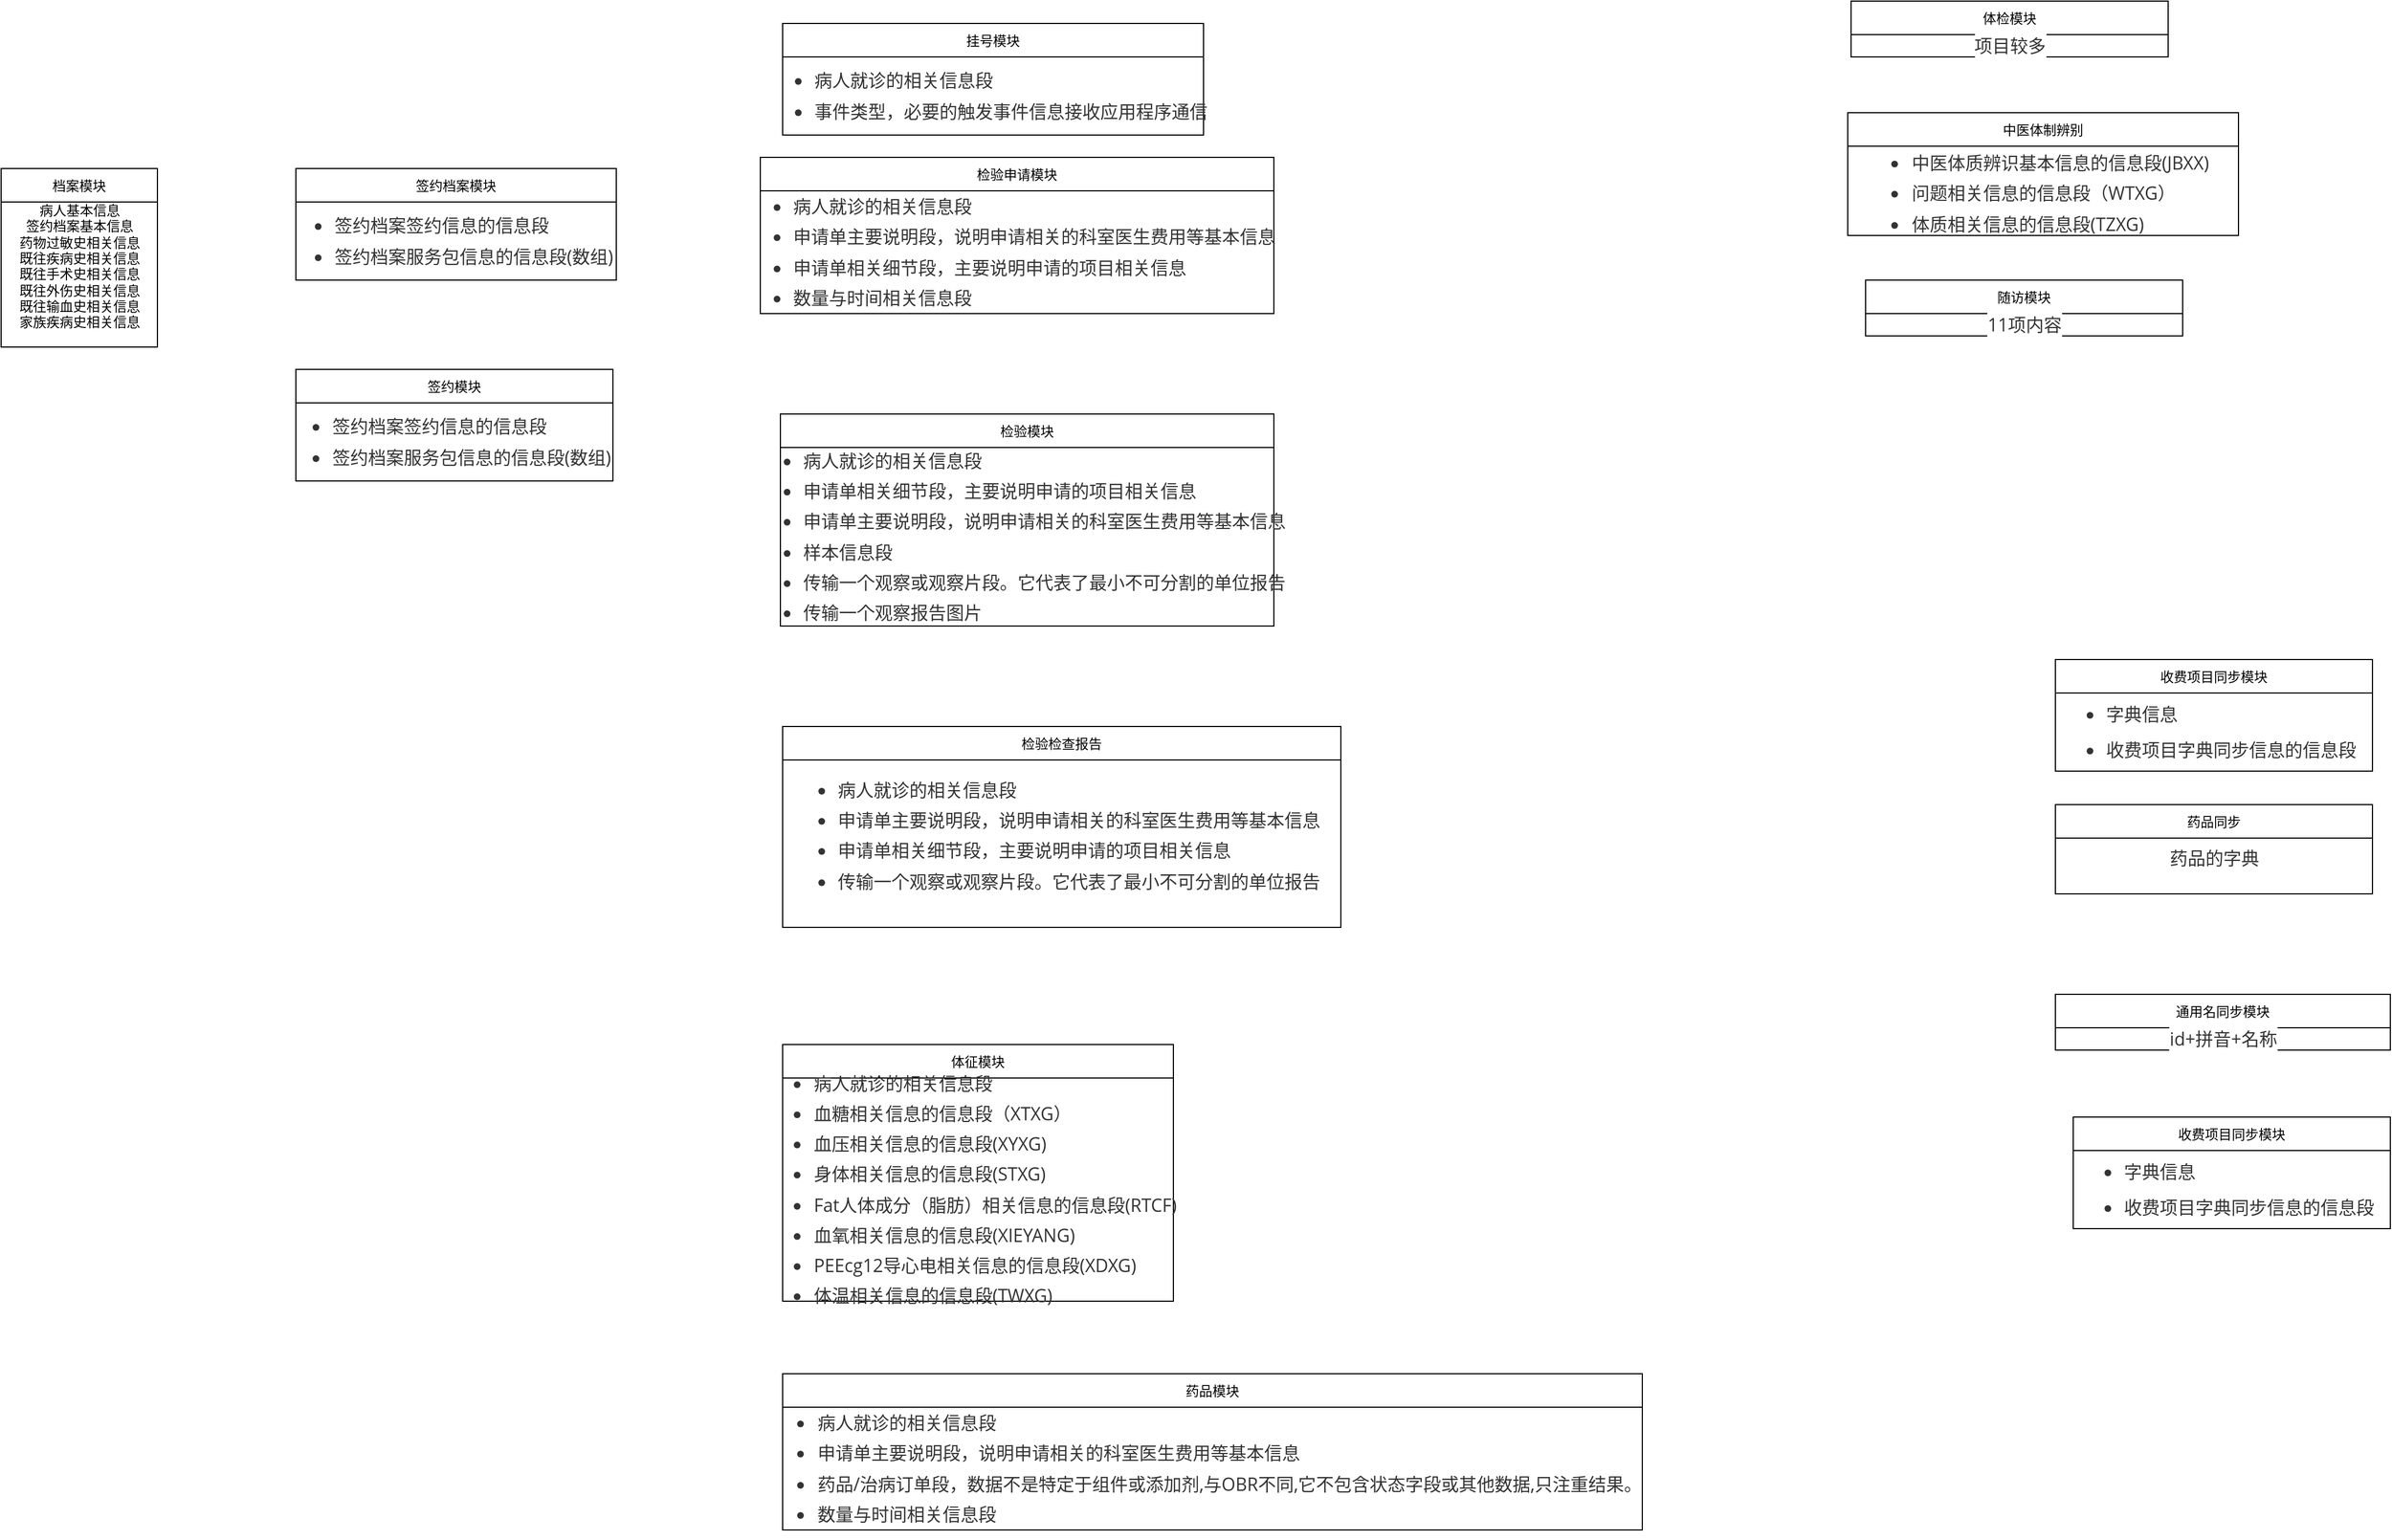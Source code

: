 <mxfile version="19.0.2" type="github">
  <diagram id="HjW6Bx54FUwouaJQwLBq" name="Page-1">
    <mxGraphModel dx="3201" dy="2258" grid="1" gridSize="10" guides="1" tooltips="1" connect="1" arrows="1" fold="1" page="1" pageScale="1" pageWidth="827" pageHeight="1169" math="0" shadow="0">
      <root>
        <mxCell id="0" />
        <mxCell id="1" parent="0" />
        <mxCell id="9AfMbRzPFio4UTHCIGQ_-1" value="档案模块" style="swimlane;fontStyle=0;childLayout=stackLayout;horizontal=1;startSize=30;horizontalStack=0;resizeParent=1;resizeParentMax=0;resizeLast=0;collapsible=1;marginBottom=0;" vertex="1" parent="1">
          <mxGeometry x="-700" y="-140" width="140" height="160" as="geometry" />
        </mxCell>
        <mxCell id="9AfMbRzPFio4UTHCIGQ_-6" value="&lt;div&gt;病人基本信息&lt;/div&gt;&lt;div&gt;签约档案基本信息&lt;/div&gt;&lt;div&gt;药物过敏史相关信息&lt;/div&gt;&lt;div&gt;既往疾病史相关信息&lt;/div&gt;&lt;div&gt;既往手术史相关信息&lt;/div&gt;&lt;div&gt;既往外伤史相关信息&lt;/div&gt;&lt;div&gt;既往输血史相关信息&lt;/div&gt;&lt;div&gt;家族疾病史相关信息&lt;/div&gt;&lt;div&gt;&lt;br&gt;&lt;/div&gt;" style="text;html=1;align=center;verticalAlign=middle;resizable=0;points=[];autosize=1;strokeColor=none;fillColor=none;" vertex="1" parent="9AfMbRzPFio4UTHCIGQ_-1">
          <mxGeometry y="30" width="140" height="130" as="geometry" />
        </mxCell>
        <mxCell id="9AfMbRzPFio4UTHCIGQ_-11" value="通用名同步模块" style="swimlane;fontStyle=0;childLayout=stackLayout;horizontal=1;startSize=30;horizontalStack=0;resizeParent=1;resizeParentMax=0;resizeLast=0;collapsible=1;marginBottom=0;" vertex="1" parent="1">
          <mxGeometry x="1140" y="600" width="300" height="50" as="geometry" />
        </mxCell>
        <mxCell id="9AfMbRzPFio4UTHCIGQ_-12" value="&lt;span style=&quot;color: rgb(51, 51, 51); font-family: &amp;quot;Open Sans&amp;quot;, &amp;quot;Clear Sans&amp;quot;, &amp;quot;Helvetica Neue&amp;quot;, Helvetica, Arial, sans-serif; font-size: 16px; text-align: left; background-color: rgb(255, 255, 255);&quot;&gt;id+拼音+名称&lt;/span&gt;" style="text;html=1;align=center;verticalAlign=middle;resizable=0;points=[];autosize=1;strokeColor=none;fillColor=none;" vertex="1" parent="9AfMbRzPFio4UTHCIGQ_-11">
          <mxGeometry y="30" width="300" height="20" as="geometry" />
        </mxCell>
        <mxCell id="9AfMbRzPFio4UTHCIGQ_-13" value="签约模块" style="swimlane;fontStyle=0;childLayout=stackLayout;horizontal=1;startSize=30;horizontalStack=0;resizeParent=1;resizeParentMax=0;resizeLast=0;collapsible=1;marginBottom=0;" vertex="1" parent="1">
          <mxGeometry x="-436" y="40" width="284" height="100" as="geometry" />
        </mxCell>
        <mxCell id="9AfMbRzPFio4UTHCIGQ_-14" value="&lt;ul style=&quot;box-sizing: border-box; margin: 0.8em 0px; padding-left: 30px; color: rgb(51, 51, 51); font-family: &amp;quot;Open Sans&amp;quot;, &amp;quot;Clear Sans&amp;quot;, &amp;quot;Helvetica Neue&amp;quot;, Helvetica, Arial, sans-serif; font-size: 16px; text-align: start;&quot; data-mark=&quot;*&quot; class=&quot;ul-list&quot;&gt;&lt;li style=&quot;box-sizing: border-box; margin: 0px; position: relative;&quot; class=&quot;md-focus-container&quot;&gt;&lt;p style=&quot;box-sizing: border-box; margin-block: 1rem; margin: 0.5rem 0px; width: inherit; position: relative;&quot;&gt;&lt;span style=&quot;box-sizing: border-box; display: block;&quot; class=&quot;md-line md-end-block md-focus&quot;&gt;&lt;span style=&quot;box-sizing: border-box;&quot; class=&quot;md-expand&quot;&gt;签约档案签约信息的信息段&lt;/span&gt;&lt;/span&gt;&lt;/p&gt;&lt;/li&gt;&lt;li style=&quot;box-sizing: border-box; margin: 0px; position: relative;&quot; class=&quot;&quot;&gt;&lt;p style=&quot;box-sizing: border-box; margin-block: 1rem; margin: 0.5rem 0px; width: inherit; position: relative;&quot;&gt;&lt;span style=&quot;box-sizing: border-box; display: block;&quot; class=&quot;md-line md-end-block md-focus&quot;&gt;&lt;span style=&quot;box-sizing: border-box;&quot; class=&quot;&quot;&gt;签约档案服务包信息的信息段(数组)&lt;/span&gt;&lt;/span&gt;&lt;/p&gt;&lt;/li&gt;&lt;/ul&gt;" style="text;html=1;align=center;verticalAlign=middle;resizable=0;points=[];autosize=1;strokeColor=none;fillColor=none;" vertex="1" parent="9AfMbRzPFio4UTHCIGQ_-13">
          <mxGeometry y="30" width="284" height="70" as="geometry" />
        </mxCell>
        <mxCell id="9AfMbRzPFio4UTHCIGQ_-15" value="挂号模块" style="swimlane;fontStyle=0;childLayout=stackLayout;horizontal=1;startSize=30;horizontalStack=0;resizeParent=1;resizeParentMax=0;resizeLast=0;collapsible=1;marginBottom=0;" vertex="1" parent="1">
          <mxGeometry y="-270" width="377" height="100" as="geometry" />
        </mxCell>
        <mxCell id="9AfMbRzPFio4UTHCIGQ_-16" value="&lt;ul style=&quot;box-sizing: border-box; margin: 0.8em 0px; padding-left: 30px; color: rgb(51, 51, 51); font-family: &amp;quot;Open Sans&amp;quot;, &amp;quot;Clear Sans&amp;quot;, &amp;quot;Helvetica Neue&amp;quot;, Helvetica, Arial, sans-serif; font-size: 16px; text-align: start;&quot; data-mark=&quot;*&quot; class=&quot;ul-list&quot;&gt;&lt;li style=&quot;box-sizing: border-box; margin: 0px; position: relative;&quot; class=&quot;md-focus-container&quot;&gt;&lt;p style=&quot;box-sizing: border-box; margin-block: 1rem; margin: 0.5rem 0px; width: inherit; position: relative;&quot;&gt;&lt;span style=&quot;box-sizing: border-box; display: block;&quot; class=&quot;md-line md-end-block md-focus&quot;&gt;&lt;span style=&quot;box-sizing: border-box;&quot; class=&quot;md-expand&quot;&gt;病人就诊的相关信息段&lt;/span&gt;&lt;/span&gt;&lt;/p&gt;&lt;/li&gt;&lt;li style=&quot;box-sizing: border-box; margin: 0px; position: relative;&quot; class=&quot;&quot;&gt;&lt;p style=&quot;box-sizing: border-box; margin-block: 1rem; margin: 0.5rem 0px; width: inherit; position: relative;&quot;&gt;&lt;span style=&quot;box-sizing: border-box; display: block;&quot; class=&quot;md-line md-end-block md-focus&quot;&gt;&lt;span style=&quot;box-sizing: border-box;&quot; class=&quot;&quot;&gt;事件类型，必要的触发事件信息接收应用程序通信&lt;/span&gt;&lt;/span&gt;&lt;/p&gt;&lt;/li&gt;&lt;/ul&gt;" style="text;html=1;align=center;verticalAlign=middle;resizable=0;points=[];autosize=1;strokeColor=none;fillColor=none;" vertex="1" parent="9AfMbRzPFio4UTHCIGQ_-15">
          <mxGeometry y="30" width="377" height="70" as="geometry" />
        </mxCell>
        <mxCell id="9AfMbRzPFio4UTHCIGQ_-18" value="签约档案模块" style="swimlane;fontStyle=0;childLayout=stackLayout;horizontal=1;startSize=30;horizontalStack=0;resizeParent=1;resizeParentMax=0;resizeLast=0;collapsible=1;marginBottom=0;" vertex="1" parent="1">
          <mxGeometry x="-436" y="-140" width="287" height="100" as="geometry" />
        </mxCell>
        <mxCell id="9AfMbRzPFio4UTHCIGQ_-19" value="&lt;div style=&quot;text-align: left;&quot;&gt;&lt;ul style=&quot;box-sizing: border-box; margin: 0.8em 0px; padding-left: 30px; color: rgb(51, 51, 51); font-family: &amp;quot;Open Sans&amp;quot;, &amp;quot;Clear Sans&amp;quot;, &amp;quot;Helvetica Neue&amp;quot;, Helvetica, Arial, sans-serif; font-size: 16px;&quot; data-mark=&quot;*&quot; class=&quot;ul-list&quot;&gt;&lt;li style=&quot;box-sizing: border-box; margin: 0px; position: relative;&quot; class=&quot;md-focus-container&quot;&gt;&lt;p style=&quot;box-sizing: border-box; margin-block: 1rem; margin: 0.5rem 0px; width: inherit; position: relative;&quot;&gt;&lt;span style=&quot;box-sizing: border-box; display: block;&quot; class=&quot;md-line md-end-block md-focus&quot;&gt;&lt;span style=&quot;box-sizing: border-box;&quot; class=&quot;md-expand&quot;&gt;签约档案签约信息的信息段 &lt;/span&gt;&lt;/span&gt;&lt;/p&gt;&lt;/li&gt;&lt;li style=&quot;box-sizing: border-box; margin: 0px; position: relative;&quot; class=&quot;&quot;&gt;&lt;p style=&quot;box-sizing: border-box; margin-block: 1rem; margin: 0.5rem 0px; width: inherit; position: relative;&quot;&gt;&lt;span style=&quot;box-sizing: border-box; display: block;&quot; class=&quot;md-line md-end-block md-focus&quot;&gt;&lt;span style=&quot;box-sizing: border-box;&quot; class=&quot;&quot;&gt;签约档案服务包信息的信息段(数组)&lt;/span&gt;&lt;/span&gt;&lt;/p&gt;&lt;/li&gt;&lt;/ul&gt;&lt;/div&gt;" style="text;html=1;align=center;verticalAlign=middle;resizable=0;points=[];autosize=1;strokeColor=none;fillColor=none;" vertex="1" parent="9AfMbRzPFio4UTHCIGQ_-18">
          <mxGeometry y="30" width="287" height="70" as="geometry" />
        </mxCell>
        <mxCell id="9AfMbRzPFio4UTHCIGQ_-20" value="体征模块" style="swimlane;fontStyle=0;childLayout=stackLayout;horizontal=1;startSize=30;horizontalStack=0;resizeParent=1;resizeParentMax=0;resizeLast=0;collapsible=1;marginBottom=0;" vertex="1" parent="1">
          <mxGeometry y="645" width="350" height="230" as="geometry" />
        </mxCell>
        <mxCell id="9AfMbRzPFio4UTHCIGQ_-21" value="&lt;div style=&quot;text-align: left;&quot;&gt;&lt;ul style=&quot;box-sizing: border-box; margin: 0.8em 0px; padding-left: 30px; color: rgb(51, 51, 51); font-family: &amp;quot;Open Sans&amp;quot;, &amp;quot;Clear Sans&amp;quot;, &amp;quot;Helvetica Neue&amp;quot;, Helvetica, Arial, sans-serif; font-size: 16px;&quot; data-mark=&quot;*&quot; class=&quot;ul-list&quot;&gt;&lt;li style=&quot;box-sizing: border-box; margin: 0px; position: relative;&quot; class=&quot;&quot;&gt;&lt;p style=&quot;box-sizing: border-box; margin-block: 1rem; margin: 0.5rem 0px; width: inherit; position: relative;&quot;&gt;&lt;span style=&quot;box-sizing: border-box; display: block;&quot; class=&quot;md-line md-end-block&quot;&gt;&lt;span style=&quot;box-sizing: border-box;&quot; class=&quot;md-expand&quot;&gt;病人就诊的相关信息段&lt;/span&gt;&lt;/span&gt;&lt;/p&gt;&lt;/li&gt;&lt;li style=&quot;box-sizing: border-box; margin: 0px; position: relative;&quot;&gt;&lt;p style=&quot;box-sizing: border-box; margin-block: 1rem; margin: 0.5rem 0px; width: inherit; position: relative;&quot;&gt;&lt;span style=&quot;box-sizing: border-box; display: block;&quot; class=&quot;md-line md-end-block&quot;&gt;&lt;span style=&quot;box-sizing: border-box;&quot;&gt;血糖相关信息的信息段（XTXG）&lt;/span&gt;&lt;/span&gt;&lt;/p&gt;&lt;/li&gt;&lt;li style=&quot;box-sizing: border-box; margin: 0px; position: relative;&quot;&gt;&lt;p style=&quot;box-sizing: border-box; margin-block: 1rem; margin: 0.5rem 0px; width: inherit; position: relative;&quot;&gt;&lt;span style=&quot;box-sizing: border-box; display: block;&quot; class=&quot;md-line md-end-block&quot;&gt;&lt;span style=&quot;box-sizing: border-box;&quot;&gt;血压相关信息的信息段(XYXG)&lt;/span&gt;&lt;/span&gt;&lt;/p&gt;&lt;/li&gt;&lt;li style=&quot;box-sizing: border-box; margin: 0px; position: relative;&quot;&gt;&lt;p style=&quot;box-sizing: border-box; margin-block: 1rem; margin: 0.5rem 0px; width: inherit; position: relative;&quot;&gt;&lt;span style=&quot;box-sizing: border-box; display: block;&quot; class=&quot;md-line md-end-block&quot;&gt;&lt;span style=&quot;box-sizing: border-box;&quot;&gt;身体相关信息的信息段(STXG)&lt;/span&gt;&lt;/span&gt;&lt;/p&gt;&lt;/li&gt;&lt;li style=&quot;box-sizing: border-box; margin: 0px; position: relative;&quot;&gt;&lt;p style=&quot;box-sizing: border-box; margin-block: 1rem; margin: 0.5rem 0px; width: inherit; position: relative;&quot;&gt;&lt;span style=&quot;box-sizing: border-box; display: block;&quot; class=&quot;md-line md-end-block&quot;&gt;&lt;span style=&quot;box-sizing: border-box;&quot;&gt;Fat人体成分（脂肪）相关信息的信息段(RTCF)&lt;/span&gt;&lt;/span&gt;&lt;/p&gt;&lt;/li&gt;&lt;li style=&quot;box-sizing: border-box; margin: 0px; position: relative;&quot;&gt;&lt;p style=&quot;box-sizing: border-box; margin-block: 1rem; margin: 0.5rem 0px; width: inherit; position: relative;&quot;&gt;&lt;span style=&quot;box-sizing: border-box; display: block;&quot; class=&quot;md-line md-end-block&quot;&gt;&lt;span style=&quot;box-sizing: border-box;&quot;&gt;血氧相关信息的信息段(XIEYANG)&lt;/span&gt;&lt;/span&gt;&lt;/p&gt;&lt;/li&gt;&lt;li style=&quot;box-sizing: border-box; margin: 0px; position: relative;&quot;&gt;&lt;p style=&quot;box-sizing: border-box; margin-block: 1rem; margin: 0.5rem 0px; width: inherit; position: relative;&quot;&gt;&lt;span style=&quot;box-sizing: border-box; display: block;&quot; class=&quot;md-line md-end-block&quot;&gt;&lt;span style=&quot;box-sizing: border-box;&quot;&gt;PEEcg12导心电相关信息的信息段(XDXG)&lt;/span&gt;&lt;/span&gt;&lt;/p&gt;&lt;/li&gt;&lt;li style=&quot;box-sizing: border-box; margin: 0px; position: relative;&quot; class=&quot;md-focus-container&quot;&gt;&lt;p style=&quot;box-sizing: border-box; margin-block: 1rem; margin: 0.5rem 0px; width: inherit; position: relative;&quot;&gt;&lt;span style=&quot;box-sizing: border-box; display: block;&quot; class=&quot;md-line md-end-block md-focus&quot;&gt;&lt;span style=&quot;box-sizing: border-box;&quot; class=&quot;&quot;&gt;体温相关信息的信息段(TWXG)&lt;/span&gt;&lt;/span&gt;&lt;/p&gt;&lt;/li&gt;&lt;/ul&gt;&lt;/div&gt;" style="text;html=1;align=center;verticalAlign=middle;resizable=0;points=[];autosize=1;strokeColor=none;fillColor=none;" vertex="1" parent="9AfMbRzPFio4UTHCIGQ_-20">
          <mxGeometry y="30" width="350" height="200" as="geometry" />
        </mxCell>
        <mxCell id="9AfMbRzPFio4UTHCIGQ_-25" value="检验模块" style="swimlane;fontStyle=0;childLayout=stackLayout;horizontal=1;startSize=30;horizontalStack=0;resizeParent=1;resizeParentMax=0;resizeLast=0;collapsible=1;marginBottom=0;" vertex="1" parent="1">
          <mxGeometry x="-2" y="80" width="442" height="190" as="geometry" />
        </mxCell>
        <mxCell id="9AfMbRzPFio4UTHCIGQ_-26" value="&lt;div style=&quot;text-align: left;&quot;&gt;&lt;ul style=&quot;box-sizing: border-box; margin: 0.8em 0px; padding-left: 30px; color: rgb(51, 51, 51); font-family: &amp;quot;Open Sans&amp;quot;, &amp;quot;Clear Sans&amp;quot;, &amp;quot;Helvetica Neue&amp;quot;, Helvetica, Arial, sans-serif; font-size: 16px;&quot; data-mark=&quot;*&quot; class=&quot;ul-list&quot;&gt;&lt;li style=&quot;box-sizing: border-box; margin: 0px; position: relative;&quot; class=&quot;&quot;&gt;&lt;p style=&quot;box-sizing: border-box; margin-block: 1rem; margin: 0.5rem 0px; width: inherit; position: relative;&quot;&gt;&lt;span style=&quot;box-sizing: border-box; display: block;&quot; class=&quot;md-line md-end-block&quot;&gt;&lt;span style=&quot;box-sizing: border-box;&quot; class=&quot;md-expand&quot;&gt;病人就诊的相关信息段&lt;/span&gt;&lt;/span&gt;&lt;/p&gt;&lt;/li&gt;&lt;li style=&quot;box-sizing: border-box; margin: 0px; position: relative;&quot;&gt;&lt;p style=&quot;box-sizing: border-box; margin-block: 1rem; margin: 0.5rem 0px; width: inherit; position: relative;&quot;&gt;&lt;span style=&quot;box-sizing: border-box; display: block;&quot; class=&quot;md-line md-end-block&quot;&gt;&lt;span style=&quot;box-sizing: border-box;&quot;&gt;申请单相关细节段，主要说明申请的项目相关信息&lt;/span&gt;&lt;/span&gt;&lt;/p&gt;&lt;/li&gt;&lt;li style=&quot;box-sizing: border-box; margin: 0px; position: relative;&quot;&gt;&lt;p style=&quot;box-sizing: border-box; margin-block: 1rem; margin: 0.5rem 0px; width: inherit; position: relative;&quot;&gt;&lt;span style=&quot;box-sizing: border-box; display: block;&quot; class=&quot;md-line md-end-block&quot;&gt;&lt;span style=&quot;box-sizing: border-box;&quot;&gt;申请单主要说明段，说明申请相关的科室医生费用等基本信息&lt;/span&gt;&lt;/span&gt;&lt;/p&gt;&lt;/li&gt;&lt;li style=&quot;box-sizing: border-box; margin: 0px; position: relative;&quot;&gt;&lt;p style=&quot;box-sizing: border-box; margin-block: 1rem; margin: 0.5rem 0px; width: inherit; position: relative;&quot;&gt;&lt;span style=&quot;box-sizing: border-box; display: block;&quot; class=&quot;md-line md-end-block&quot;&gt;&lt;span style=&quot;box-sizing: border-box;&quot;&gt;样本信息段&lt;/span&gt;&lt;/span&gt;&lt;/p&gt;&lt;/li&gt;&lt;li style=&quot;box-sizing: border-box; margin: 0px; position: relative;&quot;&gt;&lt;p style=&quot;box-sizing: border-box; margin-block: 1rem; margin: 0.5rem 0px; width: inherit; position: relative;&quot;&gt;&lt;span style=&quot;box-sizing: border-box; display: block;&quot; class=&quot;md-line md-end-block&quot;&gt;&lt;span style=&quot;box-sizing: border-box;&quot;&gt;传输一个观察或观察片段。它代表了最小不可分割的单位报告&lt;/span&gt;&lt;/span&gt;&lt;/p&gt;&lt;/li&gt;&lt;li style=&quot;box-sizing: border-box; margin: 0px; position: relative;&quot; class=&quot;md-focus-container&quot;&gt;&lt;p style=&quot;box-sizing: border-box; margin-block: 1rem; margin: 0.5rem 0px; width: inherit; position: relative;&quot;&gt;&lt;span style=&quot;box-sizing: border-box; display: block;&quot; class=&quot;md-line md-end-block md-focus&quot;&gt;&lt;span style=&quot;box-sizing: border-box;&quot; class=&quot;&quot;&gt;传输一个观察报告图片&lt;/span&gt;&lt;/span&gt;&lt;/p&gt;&lt;/li&gt;&lt;/ul&gt;&lt;/div&gt;" style="text;html=1;align=center;verticalAlign=middle;resizable=0;points=[];autosize=1;strokeColor=none;fillColor=none;" vertex="1" parent="9AfMbRzPFio4UTHCIGQ_-25">
          <mxGeometry y="30" width="442" height="160" as="geometry" />
        </mxCell>
        <mxCell id="9AfMbRzPFio4UTHCIGQ_-27" value="收费项目同步模块" style="swimlane;fontStyle=0;childLayout=stackLayout;horizontal=1;startSize=30;horizontalStack=0;resizeParent=1;resizeParentMax=0;resizeLast=0;collapsible=1;marginBottom=0;" vertex="1" parent="1">
          <mxGeometry x="1140" y="300" width="284" height="100" as="geometry" />
        </mxCell>
        <mxCell id="9AfMbRzPFio4UTHCIGQ_-28" value="&lt;div style=&quot;text-align: left;&quot;&gt;&lt;ul style=&quot;box-sizing: border-box; margin: 0.8em 0px; padding-left: 30px; color: rgb(51, 51, 51); font-family: &amp;quot;Open Sans&amp;quot;, &amp;quot;Clear Sans&amp;quot;, &amp;quot;Helvetica Neue&amp;quot;, Helvetica, Arial, sans-serif; font-size: 16px;&quot; data-mark=&quot;*&quot; class=&quot;ul-list&quot;&gt;&lt;li style=&quot;box-sizing: border-box; margin: 0px; position: relative;&quot; class=&quot;md-focus-container&quot;&gt;&lt;p style=&quot;box-sizing: border-box; margin-block: 1rem; margin: 0.5rem 0px; width: inherit; position: relative;&quot;&gt;&lt;span style=&quot;box-sizing: border-box; display: block;&quot; class=&quot;md-line md-end-block md-focus&quot;&gt;&lt;span style=&quot;box-sizing: border-box;&quot; class=&quot;md-expand&quot;&gt;字典信息&lt;/span&gt;&lt;/span&gt;&lt;/p&gt;&lt;/li&gt;&lt;/ul&gt;&lt;ul style=&quot;box-sizing: border-box; margin: 0.8em 0px; padding-left: 30px; color: rgb(51, 51, 51); font-family: &amp;quot;Open Sans&amp;quot;, &amp;quot;Clear Sans&amp;quot;, &amp;quot;Helvetica Neue&amp;quot;, Helvetica, Arial, sans-serif; font-size: 16px;&quot; data-mark=&quot;*&quot; class=&quot;ul-list&quot;&gt;&lt;li style=&quot;box-sizing: border-box; margin: 0px; position: relative;&quot; class=&quot;&quot;&gt;&lt;p style=&quot;box-sizing: border-box; margin-block: 1rem; margin: 0.5rem 0px; width: inherit; position: relative;&quot;&gt;&lt;span style=&quot;box-sizing: border-box; display: block;&quot; class=&quot;md-line md-end-block md-focus&quot;&gt;&lt;span style=&quot;box-sizing: border-box;&quot; class=&quot;&quot;&gt;收费项目字典同步信息的信息段&lt;/span&gt;&lt;/span&gt;&lt;/p&gt;&lt;/li&gt;&lt;/ul&gt;&lt;/div&gt;" style="text;html=1;align=center;verticalAlign=middle;resizable=0;points=[];autosize=1;strokeColor=none;fillColor=none;" vertex="1" parent="9AfMbRzPFio4UTHCIGQ_-27">
          <mxGeometry y="30" width="284" height="70" as="geometry" />
        </mxCell>
        <mxCell id="9AfMbRzPFio4UTHCIGQ_-29" value="体检模块" style="swimlane;fontStyle=0;childLayout=stackLayout;horizontal=1;startSize=30;horizontalStack=0;resizeParent=1;resizeParentMax=0;resizeLast=0;collapsible=1;marginBottom=0;" vertex="1" parent="1">
          <mxGeometry x="957" y="-290" width="284" height="50" as="geometry" />
        </mxCell>
        <mxCell id="9AfMbRzPFio4UTHCIGQ_-30" value="&lt;div style=&quot;text-align: left;&quot;&gt;&lt;span style=&quot;color: rgb(51, 51, 51); font-family: &amp;quot;Open Sans&amp;quot;, &amp;quot;Clear Sans&amp;quot;, &amp;quot;Helvetica Neue&amp;quot;, Helvetica, Arial, sans-serif; font-size: 16px; background-color: rgb(255, 255, 255);&quot;&gt;项目较多&lt;/span&gt;&lt;font face=&quot;Open Sans, Clear Sans, Helvetica Neue, Helvetica, Arial, sans-serif&quot; color=&quot;#333333&quot;&gt;&lt;span style=&quot;font-size: 16px;&quot;&gt;&lt;br&gt;&lt;/span&gt;&lt;/font&gt;&lt;/div&gt;" style="text;html=1;align=center;verticalAlign=middle;resizable=0;points=[];autosize=1;strokeColor=none;fillColor=none;" vertex="1" parent="9AfMbRzPFio4UTHCIGQ_-29">
          <mxGeometry y="30" width="284" height="20" as="geometry" />
        </mxCell>
        <mxCell id="9AfMbRzPFio4UTHCIGQ_-31" value="检验申请模块" style="swimlane;fontStyle=0;childLayout=stackLayout;horizontal=1;startSize=30;horizontalStack=0;resizeParent=1;resizeParentMax=0;resizeLast=0;collapsible=1;marginBottom=0;" vertex="1" parent="1">
          <mxGeometry x="-20" y="-150" width="460" height="140" as="geometry" />
        </mxCell>
        <mxCell id="9AfMbRzPFio4UTHCIGQ_-32" value="&lt;div style=&quot;text-align: left;&quot;&gt;&lt;ul style=&quot;box-sizing: border-box; margin: 0.8em 0px; padding-left: 30px; color: rgb(51, 51, 51); font-family: &amp;quot;Open Sans&amp;quot;, &amp;quot;Clear Sans&amp;quot;, &amp;quot;Helvetica Neue&amp;quot;, Helvetica, Arial, sans-serif; font-size: 16px;&quot; data-mark=&quot;*&quot; class=&quot;ul-list&quot;&gt;&lt;li style=&quot;box-sizing: border-box; margin: 0px; position: relative;&quot; class=&quot;md-focus-container&quot;&gt;&lt;p style=&quot;box-sizing: border-box; margin-block: 1rem; margin: 0.5rem 0px; width: inherit; position: relative;&quot;&gt;&lt;span style=&quot;box-sizing: border-box; display: block;&quot; class=&quot;md-line md-end-block md-focus&quot;&gt;&lt;span style=&quot;box-sizing: border-box;&quot; class=&quot;md-expand&quot;&gt;病人就诊的相关信息段&lt;/span&gt;&lt;/span&gt;&lt;/p&gt;&lt;/li&gt;&lt;li style=&quot;box-sizing: border-box; margin: 0px; position: relative;&quot; class=&quot;&quot;&gt;&lt;p style=&quot;box-sizing: border-box; margin-block: 1rem; margin: 0.5rem 0px; width: inherit; position: relative;&quot;&gt;&lt;span style=&quot;box-sizing: border-box; display: block;&quot; class=&quot;md-line md-end-block&quot;&gt;&lt;span style=&quot;box-sizing: border-box;&quot; class=&quot;&quot;&gt;申请单主要说明段，说明申请相关的科室医生费用等基本信息&lt;/span&gt;&lt;/span&gt;&lt;/p&gt;&lt;/li&gt;&lt;li style=&quot;box-sizing: border-box; margin: 0px; position: relative;&quot;&gt;&lt;p style=&quot;box-sizing: border-box; margin-block: 1rem; margin: 0.5rem 0px; width: inherit; position: relative;&quot;&gt;&lt;span style=&quot;box-sizing: border-box; display: block;&quot; class=&quot;md-line md-end-block&quot;&gt;&lt;span style=&quot;box-sizing: border-box;&quot;&gt;申请单相关细节段，主要说明申请的项目相关信息&lt;/span&gt;&lt;/span&gt;&lt;/p&gt;&lt;/li&gt;&lt;li style=&quot;box-sizing: border-box; margin: 0px; position: relative;&quot; class=&quot;&quot;&gt;&lt;p style=&quot;box-sizing: border-box; margin-block: 1rem; margin: 0.5rem 0px; width: inherit; position: relative;&quot;&gt;&lt;span style=&quot;box-sizing: border-box; display: block;&quot; class=&quot;md-line md-end-block md-focus&quot;&gt;&lt;span style=&quot;box-sizing: border-box;&quot; class=&quot;&quot;&gt;数量与时间相关信息段&lt;/span&gt;&lt;/span&gt;&lt;/p&gt;&lt;/li&gt;&lt;/ul&gt;&lt;/div&gt;" style="text;html=1;align=center;verticalAlign=middle;resizable=0;points=[];autosize=1;strokeColor=none;fillColor=none;" vertex="1" parent="9AfMbRzPFio4UTHCIGQ_-31">
          <mxGeometry y="30" width="460" height="110" as="geometry" />
        </mxCell>
        <mxCell id="9AfMbRzPFio4UTHCIGQ_-33" value="随访模块" style="swimlane;fontStyle=0;childLayout=stackLayout;horizontal=1;startSize=30;horizontalStack=0;resizeParent=1;resizeParentMax=0;resizeLast=0;collapsible=1;marginBottom=0;" vertex="1" parent="1">
          <mxGeometry x="970" y="-40" width="284" height="50" as="geometry" />
        </mxCell>
        <mxCell id="9AfMbRzPFio4UTHCIGQ_-34" value="&lt;div style=&quot;text-align: left;&quot;&gt;&lt;div&gt;&lt;span style=&quot;color: rgb(51, 51, 51); font-family: &amp;quot;Open Sans&amp;quot;, &amp;quot;Clear Sans&amp;quot;, &amp;quot;Helvetica Neue&amp;quot;, Helvetica, Arial, sans-serif; font-size: 16px; background-color: rgb(255, 255, 255);&quot;&gt;11项内容&lt;/span&gt;&lt;font face=&quot;Open Sans, Clear Sans, Helvetica Neue, Helvetica, Arial, sans-serif&quot; color=&quot;#333333&quot;&gt;&lt;span style=&quot;font-size: 16px;&quot;&gt;&lt;br&gt;&lt;/span&gt;&lt;/font&gt;&lt;/div&gt;&lt;/div&gt;" style="text;html=1;align=center;verticalAlign=middle;resizable=0;points=[];autosize=1;strokeColor=none;fillColor=none;" vertex="1" parent="9AfMbRzPFio4UTHCIGQ_-33">
          <mxGeometry y="30" width="284" height="20" as="geometry" />
        </mxCell>
        <mxCell id="9AfMbRzPFio4UTHCIGQ_-35" value="药品模块" style="swimlane;fontStyle=0;childLayout=stackLayout;horizontal=1;startSize=30;horizontalStack=0;resizeParent=1;resizeParentMax=0;resizeLast=0;collapsible=1;marginBottom=0;" vertex="1" parent="1">
          <mxGeometry y="940" width="770" height="140" as="geometry" />
        </mxCell>
        <mxCell id="9AfMbRzPFio4UTHCIGQ_-36" value="&lt;div style=&quot;text-align: left;&quot;&gt;&lt;div&gt;&lt;ul style=&quot;box-sizing: border-box; margin: 0.8em 0px; padding-left: 30px; color: rgb(51, 51, 51); font-family: &amp;quot;Open Sans&amp;quot;, &amp;quot;Clear Sans&amp;quot;, &amp;quot;Helvetica Neue&amp;quot;, Helvetica, Arial, sans-serif; font-size: 16px;&quot; data-mark=&quot;*&quot; class=&quot;ul-list&quot;&gt;&lt;li style=&quot;box-sizing: border-box; margin: 0px; position: relative;&quot; class=&quot;&quot;&gt;&lt;p style=&quot;box-sizing: border-box; margin-block: 1rem; margin: 0.5rem 0px; width: inherit; position: relative;&quot;&gt;&lt;span style=&quot;box-sizing: border-box; display: block;&quot; class=&quot;md-line md-end-block&quot;&gt;&lt;span style=&quot;box-sizing: border-box;&quot; class=&quot;md-expand&quot;&gt;病人就诊的相关信息段&lt;/span&gt;&lt;/span&gt;&lt;/p&gt;&lt;/li&gt;&lt;li style=&quot;box-sizing: border-box; margin: 0px; position: relative;&quot;&gt;&lt;p style=&quot;box-sizing: border-box; margin-block: 1rem; margin: 0.5rem 0px; width: inherit; position: relative;&quot;&gt;&lt;span style=&quot;box-sizing: border-box; display: block;&quot; class=&quot;md-line md-end-block&quot;&gt;&lt;span style=&quot;box-sizing: border-box;&quot;&gt;申请单主要说明段，说明申请相关的科室医生费用等基本信息&lt;/span&gt;&lt;/span&gt;&lt;/p&gt;&lt;/li&gt;&lt;li style=&quot;box-sizing: border-box; margin: 0px; position: relative;&quot; class=&quot;&quot;&gt;&lt;p style=&quot;box-sizing: border-box; margin-block: 1rem; margin: 0.5rem 0px; width: inherit; position: relative;&quot;&gt;&lt;span style=&quot;box-sizing: border-box; display: block;&quot; class=&quot;md-line md-end-block&quot;&gt;&lt;span style=&quot;box-sizing: border-box;&quot;&gt;药品/治病订单段，数据不是特定于组件或添加剂,与OBR不同,它不包含状态字段或其他数据,只注重结果。&lt;/span&gt;&lt;/span&gt;&lt;/p&gt;&lt;/li&gt;&lt;li style=&quot;box-sizing: border-box; margin: 0px; position: relative;&quot; class=&quot;md-focus-container&quot;&gt;&lt;p style=&quot;box-sizing: border-box; margin-block: 1rem; margin: 0.5rem 0px; width: inherit; position: relative;&quot;&gt;&lt;span style=&quot;box-sizing: border-box; display: block;&quot; class=&quot;md-line md-end-block md-focus&quot;&gt;&lt;span style=&quot;box-sizing: border-box;&quot; class=&quot;&quot;&gt;数量与时间相关信息段&lt;/span&gt;&lt;/span&gt;&lt;/p&gt;&lt;/li&gt;&lt;/ul&gt;&lt;/div&gt;&lt;/div&gt;" style="text;html=1;align=center;verticalAlign=middle;resizable=0;points=[];autosize=1;strokeColor=none;fillColor=none;" vertex="1" parent="9AfMbRzPFio4UTHCIGQ_-35">
          <mxGeometry y="30" width="770" height="110" as="geometry" />
        </mxCell>
        <mxCell id="9AfMbRzPFio4UTHCIGQ_-37" value="收费项目同步模块" style="swimlane;fontStyle=0;childLayout=stackLayout;horizontal=1;startSize=30;horizontalStack=0;resizeParent=1;resizeParentMax=0;resizeLast=0;collapsible=1;marginBottom=0;" vertex="1" parent="1">
          <mxGeometry x="1156" y="710" width="284" height="100" as="geometry" />
        </mxCell>
        <mxCell id="9AfMbRzPFio4UTHCIGQ_-38" value="&lt;div style=&quot;text-align: left;&quot;&gt;&lt;ul style=&quot;box-sizing: border-box; margin: 0.8em 0px; padding-left: 30px; color: rgb(51, 51, 51); font-family: &amp;quot;Open Sans&amp;quot;, &amp;quot;Clear Sans&amp;quot;, &amp;quot;Helvetica Neue&amp;quot;, Helvetica, Arial, sans-serif; font-size: 16px;&quot; data-mark=&quot;*&quot; class=&quot;ul-list&quot;&gt;&lt;li style=&quot;box-sizing: border-box; margin: 0px; position: relative;&quot; class=&quot;md-focus-container&quot;&gt;&lt;p style=&quot;box-sizing: border-box; margin-block: 1rem; margin: 0.5rem 0px; width: inherit; position: relative;&quot;&gt;&lt;span style=&quot;box-sizing: border-box; display: block;&quot; class=&quot;md-line md-end-block md-focus&quot;&gt;&lt;span style=&quot;box-sizing: border-box;&quot; class=&quot;md-expand&quot;&gt;字典信息&lt;/span&gt;&lt;/span&gt;&lt;/p&gt;&lt;/li&gt;&lt;/ul&gt;&lt;ul style=&quot;box-sizing: border-box; margin: 0.8em 0px; padding-left: 30px; color: rgb(51, 51, 51); font-family: &amp;quot;Open Sans&amp;quot;, &amp;quot;Clear Sans&amp;quot;, &amp;quot;Helvetica Neue&amp;quot;, Helvetica, Arial, sans-serif; font-size: 16px;&quot; data-mark=&quot;*&quot; class=&quot;ul-list&quot;&gt;&lt;li style=&quot;box-sizing: border-box; margin: 0px; position: relative;&quot; class=&quot;&quot;&gt;&lt;p style=&quot;box-sizing: border-box; margin-block: 1rem; margin: 0.5rem 0px; width: inherit; position: relative;&quot;&gt;&lt;span style=&quot;box-sizing: border-box; display: block;&quot; class=&quot;md-line md-end-block md-focus&quot;&gt;&lt;span style=&quot;box-sizing: border-box;&quot; class=&quot;&quot;&gt;收费项目字典同步信息的信息段&lt;/span&gt;&lt;/span&gt;&lt;/p&gt;&lt;/li&gt;&lt;/ul&gt;&lt;/div&gt;" style="text;html=1;align=center;verticalAlign=middle;resizable=0;points=[];autosize=1;strokeColor=none;fillColor=none;" vertex="1" parent="9AfMbRzPFio4UTHCIGQ_-37">
          <mxGeometry y="30" width="284" height="70" as="geometry" />
        </mxCell>
        <mxCell id="9AfMbRzPFio4UTHCIGQ_-39" value="药品同步" style="swimlane;fontStyle=0;childLayout=stackLayout;horizontal=1;startSize=30;horizontalStack=0;resizeParent=1;resizeParentMax=0;resizeLast=0;collapsible=1;marginBottom=0;" vertex="1" parent="1">
          <mxGeometry x="1140" y="430" width="284" height="80" as="geometry" />
        </mxCell>
        <mxCell id="9AfMbRzPFio4UTHCIGQ_-40" value="&#xa;&lt;span style=&quot;color: rgb(51, 51, 51); font-family: &amp;quot;Open Sans&amp;quot;, &amp;quot;Clear Sans&amp;quot;, &amp;quot;Helvetica Neue&amp;quot;, Helvetica, Arial, sans-serif; font-size: 16px; font-style: normal; font-variant-ligatures: normal; font-variant-caps: normal; font-weight: normal; letter-spacing: normal; orphans: 2; text-align: left; text-indent: 0px; text-transform: none; widows: 2; word-spacing: 0px; -webkit-text-stroke-width: 0px; background-color: rgb(255, 255, 255); text-decoration-style: initial; text-decoration-color: initial; float: none; display: inline !important;&quot;&gt;药品的字典&lt;/span&gt;&#xa;&#xa;" style="text;html=1;align=center;verticalAlign=middle;resizable=0;points=[];autosize=1;strokeColor=none;fillColor=none;" vertex="1" parent="9AfMbRzPFio4UTHCIGQ_-39">
          <mxGeometry y="30" width="284" height="50" as="geometry" />
        </mxCell>
        <mxCell id="9AfMbRzPFio4UTHCIGQ_-41" value="检验检查报告" style="swimlane;fontStyle=0;childLayout=stackLayout;horizontal=1;startSize=30;horizontalStack=0;resizeParent=1;resizeParentMax=0;resizeLast=0;collapsible=1;marginBottom=0;" vertex="1" parent="1">
          <mxGeometry y="360" width="500" height="180" as="geometry" />
        </mxCell>
        <mxCell id="9AfMbRzPFio4UTHCIGQ_-42" value="&#xa;&lt;ul style=&quot;box-sizing: border-box; margin: 0.8em 0px; padding-left: 30px; color: rgb(51, 51, 51); font-family: &amp;quot;Open Sans&amp;quot;, &amp;quot;Clear Sans&amp;quot;, &amp;quot;Helvetica Neue&amp;quot;, Helvetica, Arial, sans-serif; font-size: 16px; font-style: normal; font-variant-ligatures: normal; font-variant-caps: normal; font-weight: normal; letter-spacing: normal; orphans: 2; text-align: start; text-indent: 0px; text-transform: none; widows: 2; word-spacing: 0px; -webkit-text-stroke-width: 0px; text-decoration-style: initial; text-decoration-color: initial;&quot; data-mark=&quot;*&quot; class=&quot;ul-list&quot;&gt;&lt;li style=&quot;box-sizing: border-box; margin: 0px; position: relative;&quot; class=&quot;md-focus-container&quot;&gt;&lt;p style=&quot;box-sizing: border-box; -webkit-margin-before: 1rem; -webkit-margin-after: 1rem; -webkit-margin-start: 0px; -webkit-margin-end: 0px; margin: 0.5rem 0px; width: inherit; position: relative;&quot;&gt;&lt;span style=&quot;box-sizing: border-box; display: block;&quot; class=&quot;md-line md-end-block md-focus&quot;&gt;&lt;span style=&quot;box-sizing: border-box;&quot; class=&quot;md-expand&quot;&gt;病人就诊的相关信息段&lt;/span&gt;&lt;/span&gt;&lt;/p&gt;&lt;/li&gt;&lt;li style=&quot;box-sizing: border-box; margin: 0px; position: relative;&quot;&gt;&lt;p style=&quot;box-sizing: border-box; -webkit-margin-before: 1rem; -webkit-margin-after: 1rem; -webkit-margin-start: 0px; -webkit-margin-end: 0px; margin: 0.5rem 0px; width: inherit; position: relative;&quot;&gt;&lt;span style=&quot;box-sizing: border-box; display: block;&quot; class=&quot;md-line md-end-block&quot;&gt;&lt;span style=&quot;box-sizing: border-box;&quot;&gt;申请单主要说明段，说明申请相关的科室医生费用等基本信息&lt;/span&gt;&lt;/span&gt;&lt;/p&gt;&lt;/li&gt;&lt;li style=&quot;box-sizing: border-box; margin: 0px; position: relative;&quot;&gt;&lt;p style=&quot;box-sizing: border-box; -webkit-margin-before: 1rem; -webkit-margin-after: 1rem; -webkit-margin-start: 0px; -webkit-margin-end: 0px; margin: 0.5rem 0px; width: inherit; position: relative;&quot;&gt;&lt;span style=&quot;box-sizing: border-box; display: block;&quot; class=&quot;md-line md-end-block&quot;&gt;&lt;span style=&quot;box-sizing: border-box;&quot;&gt;申请单相关细节段，主要说明申请的项目相关信息&lt;/span&gt;&lt;/span&gt;&lt;/p&gt;&lt;/li&gt;&lt;li style=&quot;box-sizing: border-box; margin: 0px; position: relative;&quot; class=&quot;&quot;&gt;&lt;p style=&quot;box-sizing: border-box; -webkit-margin-before: 1rem; -webkit-margin-after: 1rem; -webkit-margin-start: 0px; -webkit-margin-end: 0px; margin: 0.5rem 0px; width: inherit; position: relative;&quot;&gt;&lt;span style=&quot;box-sizing: border-box; display: block;&quot; class=&quot;md-line md-end-block md-focus&quot;&gt;&lt;span style=&quot;box-sizing: border-box;&quot; class=&quot;&quot;&gt;传输一个观察或观察片段。它代表了最小不可分割的单位报告&lt;/span&gt;&lt;/span&gt;&lt;/p&gt;&lt;/li&gt;&lt;/ul&gt;&#xa;&#xa;" style="text;html=1;align=center;verticalAlign=middle;resizable=0;points=[];autosize=1;strokeColor=none;fillColor=none;" vertex="1" parent="9AfMbRzPFio4UTHCIGQ_-41">
          <mxGeometry y="30" width="500" height="150" as="geometry" />
        </mxCell>
        <mxCell id="9AfMbRzPFio4UTHCIGQ_-43" value="中医体制辨别" style="swimlane;fontStyle=0;childLayout=stackLayout;horizontal=1;startSize=30;horizontalStack=0;resizeParent=1;resizeParentMax=0;resizeLast=0;collapsible=1;marginBottom=0;" vertex="1" parent="1">
          <mxGeometry x="954" y="-190" width="350" height="110" as="geometry" />
        </mxCell>
        <mxCell id="9AfMbRzPFio4UTHCIGQ_-44" value="&lt;ul style=&quot;box-sizing: border-box; margin: 0.8em 0px 0px; padding-left: 30px; color: rgb(51, 51, 51); font-family: &amp;quot;Open Sans&amp;quot;, &amp;quot;Clear Sans&amp;quot;, &amp;quot;Helvetica Neue&amp;quot;, Helvetica, Arial, sans-serif; font-size: 16px; text-align: start;&quot; data-mark=&quot;*&quot; class=&quot;ul-list&quot;&gt;&lt;li style=&quot;box-sizing: border-box; margin: 0px; position: relative;&quot; class=&quot;md-focus-container&quot;&gt;&lt;p style=&quot;box-sizing: border-box; margin-block: 1rem; margin: 0.5rem 0px; width: inherit; position: relative;&quot;&gt;&lt;span style=&quot;box-sizing: border-box; display: block;&quot; class=&quot;md-line md-end-block md-focus&quot;&gt;&lt;span style=&quot;box-sizing: border-box;&quot; class=&quot;md-expand&quot;&gt;中医体质辨识基本信息的信息段(JBXX) &lt;/span&gt;&lt;/span&gt;&lt;/p&gt;&lt;/li&gt;&lt;li style=&quot;box-sizing: border-box; margin: 0px; position: relative;&quot;&gt;&lt;p style=&quot;box-sizing: border-box; margin-block: 1rem; margin: 0.5rem 0px; width: inherit; position: relative;&quot;&gt;&lt;span style=&quot;box-sizing: border-box; display: block;&quot; class=&quot;md-line md-end-block&quot;&gt;&lt;span style=&quot;box-sizing: border-box;&quot;&gt;问题相关信息的信息段（WTXG）&lt;/span&gt;&lt;/span&gt;&lt;/p&gt;&lt;/li&gt;&lt;li style=&quot;box-sizing: border-box; margin: 0px; position: relative;&quot; class=&quot;&quot;&gt;&lt;p style=&quot;box-sizing: border-box; margin-block: 1rem; margin: 0.5rem 0px; width: inherit; position: relative;&quot;&gt;&lt;span style=&quot;box-sizing: border-box; display: block;&quot; class=&quot;md-line md-end-block md-focus&quot;&gt;&lt;span style=&quot;box-sizing: border-box;&quot; class=&quot;&quot;&gt;体质相关信息的信息段(TZXG)&lt;/span&gt;&lt;/span&gt;&lt;/p&gt;&lt;/li&gt;&lt;/ul&gt;" style="text;html=1;align=center;verticalAlign=middle;resizable=0;points=[];autosize=1;strokeColor=none;fillColor=none;" vertex="1" parent="9AfMbRzPFio4UTHCIGQ_-43">
          <mxGeometry y="30" width="350" height="80" as="geometry" />
        </mxCell>
      </root>
    </mxGraphModel>
  </diagram>
</mxfile>
